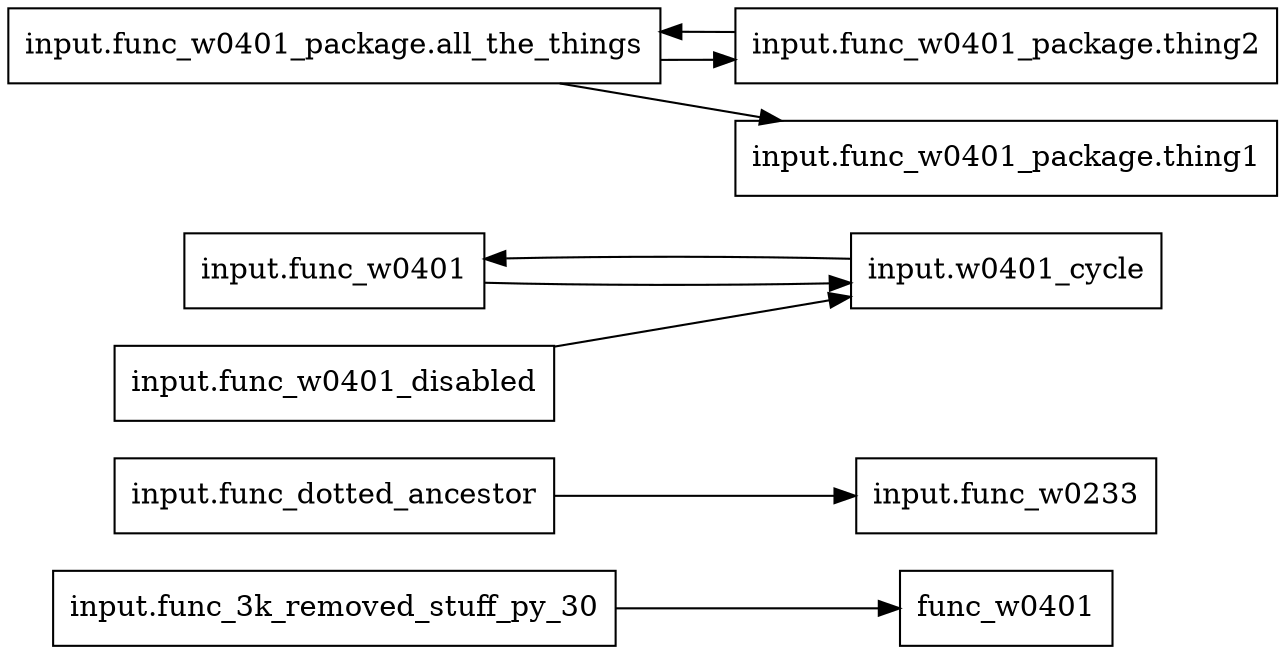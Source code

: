digraph "ext_import" {
rankdir=LR
charset="utf-8"
URL="." node[shape="box"]
"func_w0401" [];
"input.func_3k_removed_stuff_py_30" [];
"input.func_w0233" [];
"input.func_dotted_ancestor" [];
"input.func_w0401" [];
"input.w0401_cycle" [];
"input.func_w0401_package.all_the_things" [];
"input.func_w0401_package.thing2" [];
"input.func_w0401_package.thing1" [];
"input.func_w0401_package.thing2" [];
"input.w0401_cycle" [];
"input.func_w0401_disabled" [];
"input.func_3k_removed_stuff_py_30" -> "func_w0401" [];
"input.func_dotted_ancestor" -> "input.func_w0233" [];
"input.w0401_cycle" -> "input.func_w0401" [];
"input.func_w0401_package.thing2" -> "input.func_w0401_package.all_the_things" [];
"input.func_w0401_package.all_the_things" -> "input.func_w0401_package.thing1" [];
"input.func_w0401_package.all_the_things" -> "input.func_w0401_package.thing2" [];
"input.func_w0401" -> "input.w0401_cycle" [];
"input.func_w0401_disabled" -> "input.w0401_cycle" [];
}
